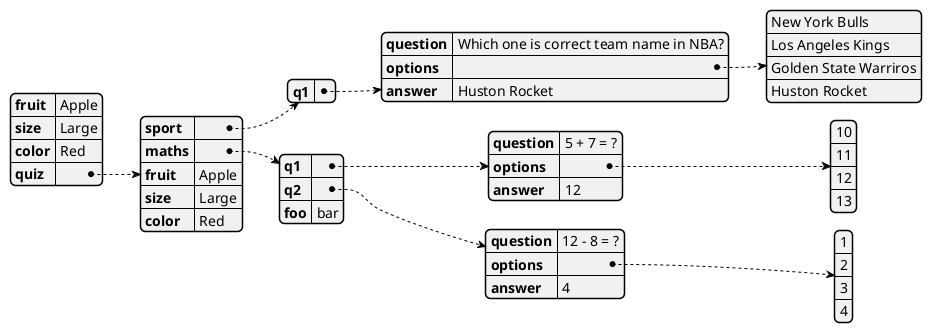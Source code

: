 {
  "sha1": "mmyubbv4im0mbydel6bvaw2euaedt5v",
  "insertion": {
    "when": "2024-06-03T18:59:35.417Z",
    "url": "https://support.oneskyapp.com/hc/en-us/articles/208047697-JSON-sample-files",
    "user": "plantuml@gmail.com"
  }
}
@startjson
{
	    "fruit": "Apple",
	    "size": "Large",
	    "color": "Red",
    "quiz": {
        "sport": {
            "q1": {
                "question": "Which one is correct team name in NBA?",
                "options": [
                    "New York Bulls",
                    "Los Angeles Kings",
                    "Golden State Warriros",
                    "Huston Rocket"
                ],
                "answer": "Huston Rocket"
            }
        },
        "maths": {
            "q1": {
                "question": "5 + 7 = ?",
                "options": [
                    "10",
                    "11",
                    "12",
                    "13"
                ],
                "answer": "12"
            },
            "q2": {
                "question": "12 - 8 = ?",
                "options": [
                    "1",
                    "2",
                    "3",
                    "4"
                ],
                "answer": "4"
            },
            "foo": "bar"
        },
        "fruit": "Apple",
	    "size": "Large",
	    "color": "Red"

    }
}
@endjson
